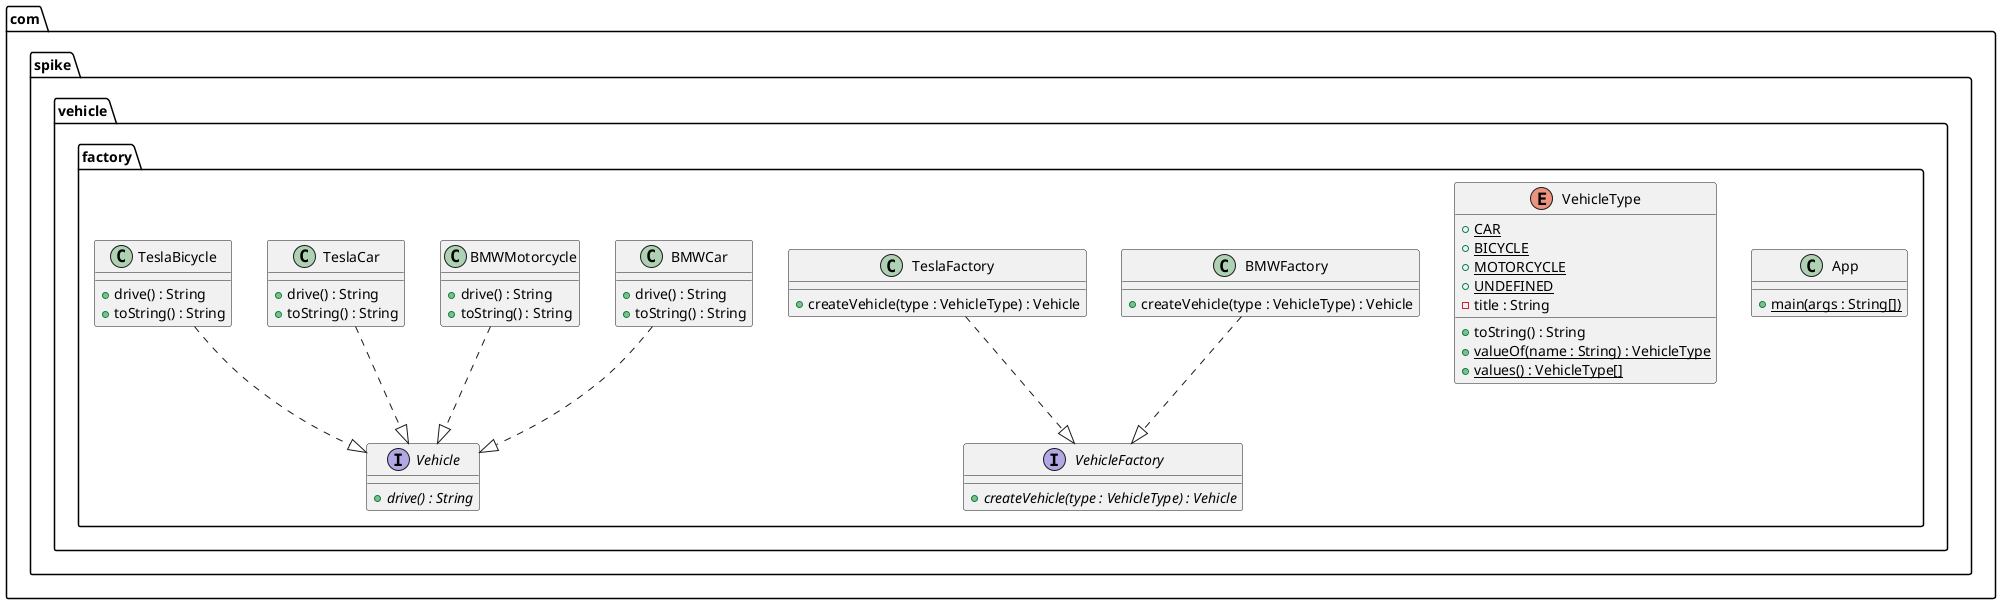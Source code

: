 @startuml
package com.spike.vehicle.factory {
  class App {
    + main(args : String[]) {static}
  }
  interface Vehicle {
    + drive() : String {abstract}
  }
  enum VehicleType {
    + CAR {static}
    + BICYCLE {static}
    + MOTORCYCLE {static}
    + UNDEFINED {static}
    - title : String
    + toString() : String
    + valueOf(name : String) : VehicleType {static}
    + values() : VehicleType[] {static}
  }
  interface VehicleFactory {
    + createVehicle(type : VehicleType) : Vehicle {abstract}
  }
  class BMWFactory {
    + createVehicle(type : VehicleType) : Vehicle
  }
  class TeslaFactory {
    + createVehicle(type : VehicleType) : Vehicle
  }
  class BMWCar {
    + drive() : String
    + toString() : String
  }
  class BMWMotorcycle {
    + drive() : String
    + toString() : String
  }
  class TeslaCar {
    + drive() : String
    + toString() : String
  }
  class TeslaBicycle {
    + drive() : String
    + toString() : String
  }
}
BMWFactory ..|> VehicleFactory
TeslaFactory ..|> VehicleFactory
BMWCar ..|> Vehicle
BMWMotorcycle ..|> Vehicle
TeslaCar ..|> Vehicle
TeslaBicycle ..|> Vehicle
@enduml